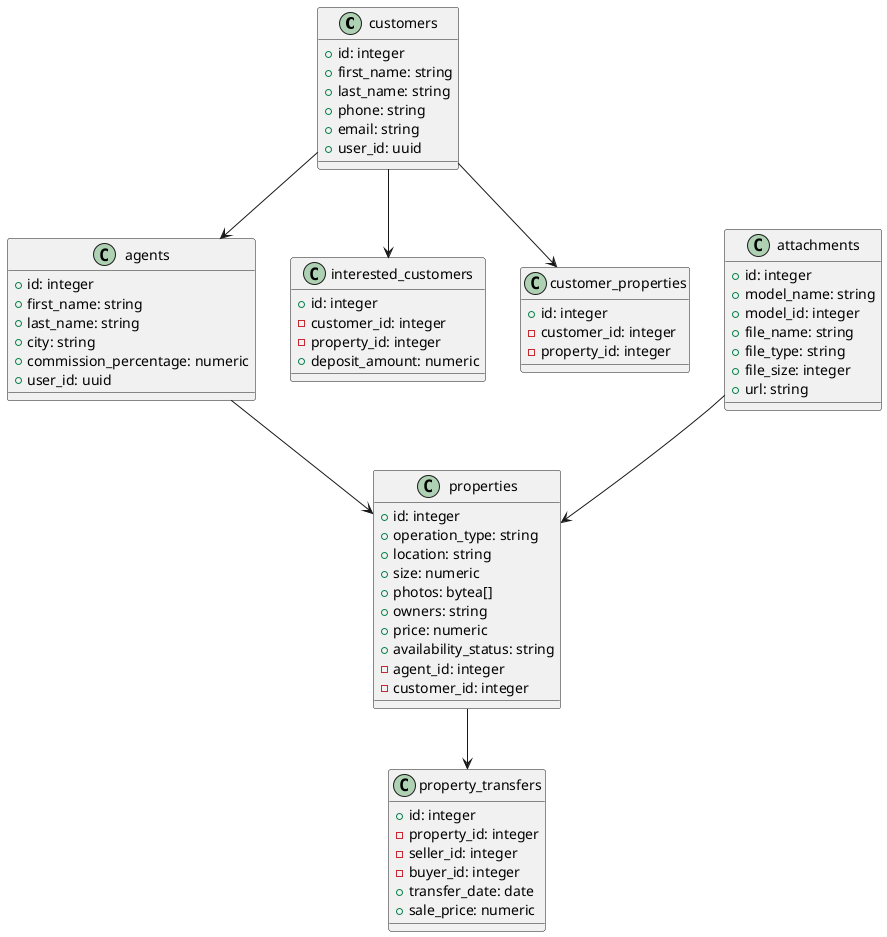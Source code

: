 @startuml

class customers {
    +id: integer
    +first_name: string
    +last_name: string
    +phone: string
    +email: string
    +user_id: uuid
}

class agents {
    +id: integer
    +first_name: string
    +last_name: string
    +city: string
    +commission_percentage: numeric
    +user_id: uuid
}

class properties {
    +id: integer
    +operation_type: string
    +location: string
    +size: numeric
    +photos: bytea[]
    +owners: string
    +price: numeric
    +availability_status: string
    -agent_id: integer
    -customer_id: integer
}

class interested_customers {
    +id: integer
    -customer_id: integer
    -property_id: integer
    +deposit_amount: numeric
}

class customer_properties {
    +id: integer
    -customer_id: integer
    -property_id: integer
}

class property_transfers {
    +id: integer
    -property_id: integer
    -seller_id: integer
    -buyer_id: integer
    +transfer_date: date
    +sale_price: numeric
}

class attachments {
    +id: integer
    +model_name: string
    +model_id: integer
    +file_name: string
    +file_type: string
    +file_size: integer
    +url: string
}

customers --> agents
agents --> properties
customers --> interested_customers
customers --> customer_properties
properties --> property_transfers
attachments --> properties

@enduml
